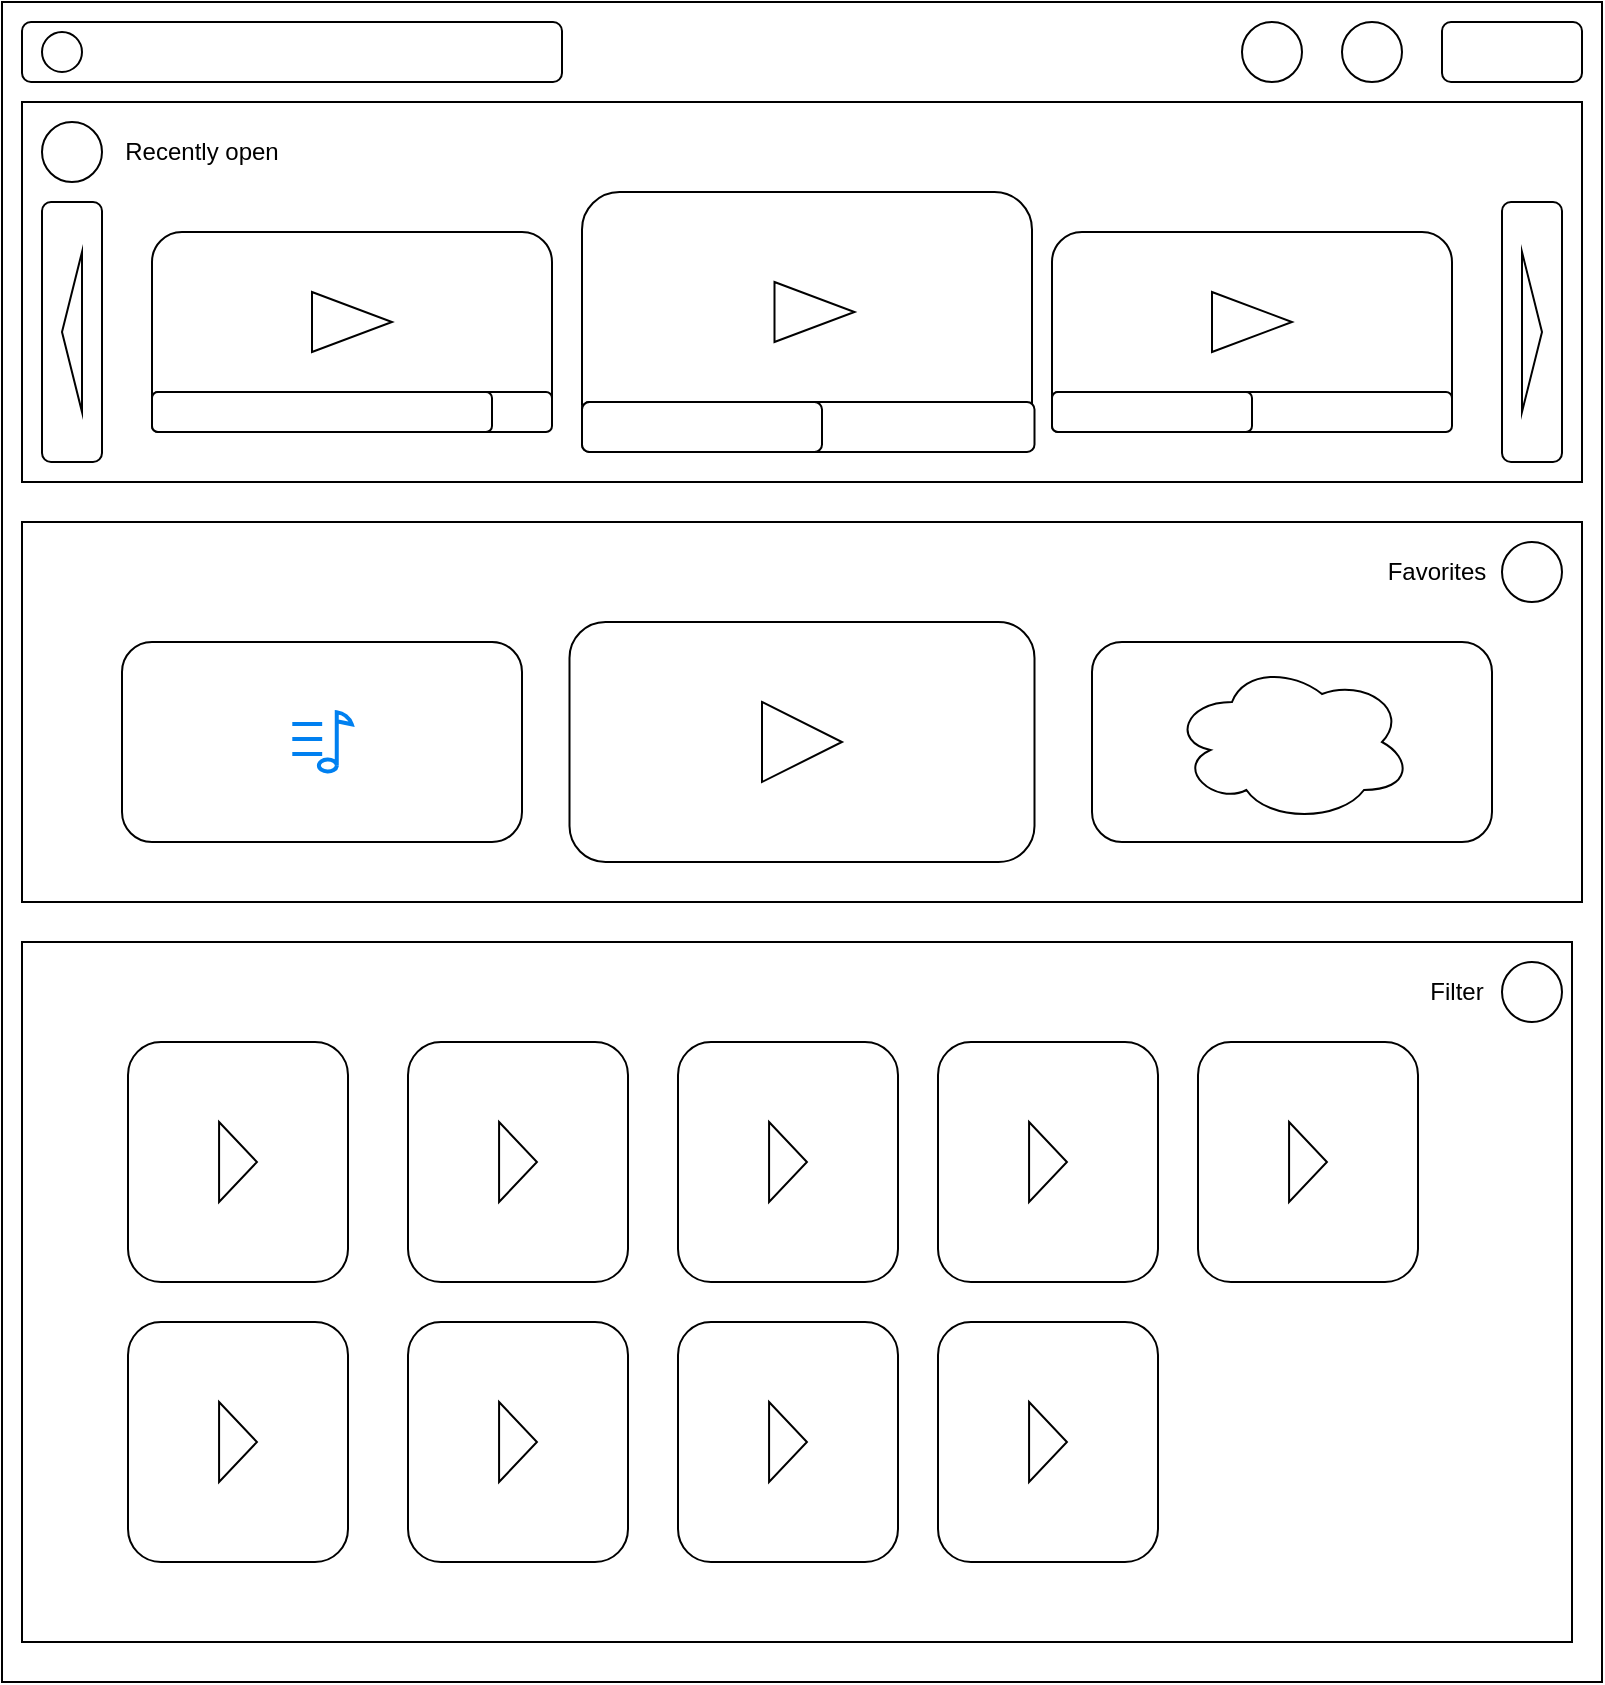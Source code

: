 <mxfile>
    <diagram id="olrTc7DyayNKc8Ba9cMK" name="Main">
        <mxGraphModel dx="836" dy="550" grid="1" gridSize="10" guides="1" tooltips="1" connect="1" arrows="1" fold="1" page="1" pageScale="1" pageWidth="850" pageHeight="1100" math="0" shadow="0">
            <root>
                <mxCell id="0"/>
                <mxCell id="1" parent="0"/>
                <mxCell id="2" value="" style="rounded=0;whiteSpace=wrap;html=1;movable=1;resizable=1;rotatable=1;deletable=1;editable=1;connectable=1;" vertex="1" parent="1">
                    <mxGeometry x="40" y="40" width="800" height="840" as="geometry"/>
                </mxCell>
                <mxCell id="8" value="" style="rounded=0;whiteSpace=wrap;html=1;movable=0;resizable=0;rotatable=0;deletable=0;editable=0;connectable=0;" vertex="1" parent="1">
                    <mxGeometry x="50" y="90" width="780" height="190" as="geometry"/>
                </mxCell>
                <mxCell id="9" value="" style="rounded=1;whiteSpace=wrap;html=1;" vertex="1" parent="1">
                    <mxGeometry x="115" y="155" width="200" height="100" as="geometry"/>
                </mxCell>
                <mxCell id="12" value="" style="group" vertex="1" connectable="0" parent="1">
                    <mxGeometry x="60" y="100" width="120" height="30" as="geometry"/>
                </mxCell>
                <mxCell id="10" value="Recently open" style="text;html=1;strokeColor=none;fillColor=none;align=center;verticalAlign=middle;whiteSpace=wrap;rounded=0;" vertex="1" parent="12">
                    <mxGeometry x="40" width="80" height="30" as="geometry"/>
                </mxCell>
                <mxCell id="11" value="" style="ellipse;whiteSpace=wrap;html=1;aspect=fixed;" vertex="1" parent="12">
                    <mxGeometry width="30" height="30" as="geometry"/>
                </mxCell>
                <mxCell id="13" value="" style="group" vertex="1" connectable="0" parent="1">
                    <mxGeometry x="50" y="50" width="270" height="30" as="geometry"/>
                </mxCell>
                <mxCell id="3" value="" style="rounded=1;whiteSpace=wrap;html=1;" vertex="1" parent="13">
                    <mxGeometry width="270" height="30" as="geometry"/>
                </mxCell>
                <mxCell id="7" value="" style="ellipse;whiteSpace=wrap;html=1;aspect=fixed;" vertex="1" parent="13">
                    <mxGeometry x="10" y="5" width="20" height="20" as="geometry"/>
                </mxCell>
                <mxCell id="14" value="" style="group" vertex="1" connectable="0" parent="1">
                    <mxGeometry x="660" y="50" width="170" height="30" as="geometry"/>
                </mxCell>
                <mxCell id="4" value="" style="ellipse;whiteSpace=wrap;html=1;aspect=fixed;" vertex="1" parent="14">
                    <mxGeometry x="50" width="30" height="30" as="geometry"/>
                </mxCell>
                <mxCell id="5" value="" style="rounded=1;whiteSpace=wrap;html=1;" vertex="1" parent="14">
                    <mxGeometry x="100" width="70" height="30" as="geometry"/>
                </mxCell>
                <mxCell id="6" value="" style="ellipse;whiteSpace=wrap;html=1;aspect=fixed;" vertex="1" parent="14">
                    <mxGeometry width="30" height="30" as="geometry"/>
                </mxCell>
                <mxCell id="15" value="" style="triangle;whiteSpace=wrap;html=1;" vertex="1" parent="1">
                    <mxGeometry x="195" y="185" width="40" height="30" as="geometry"/>
                </mxCell>
                <mxCell id="16" value="" style="rounded=1;whiteSpace=wrap;html=1;" vertex="1" parent="1">
                    <mxGeometry x="330" y="135" width="225" height="125" as="geometry"/>
                </mxCell>
                <mxCell id="17" value="" style="triangle;whiteSpace=wrap;html=1;" vertex="1" parent="1">
                    <mxGeometry x="426.25" y="180" width="40" height="30" as="geometry"/>
                </mxCell>
                <mxCell id="20" value="" style="group;movable=0;resizable=0;rotatable=0;deletable=0;editable=0;connectable=0;" vertex="1" connectable="0" parent="1">
                    <mxGeometry x="790" y="140" width="30" height="130" as="geometry"/>
                </mxCell>
                <mxCell id="18" value="" style="rounded=1;whiteSpace=wrap;html=1;movable=0;resizable=0;rotatable=0;deletable=0;editable=0;connectable=0;" vertex="1" parent="20">
                    <mxGeometry width="30" height="130" as="geometry"/>
                </mxCell>
                <mxCell id="19" value="" style="triangle;whiteSpace=wrap;html=1;movable=0;resizable=0;rotatable=0;deletable=0;editable=0;connectable=0;" vertex="1" parent="20">
                    <mxGeometry x="10" y="25" width="10" height="80" as="geometry"/>
                </mxCell>
                <mxCell id="21" value="" style="rounded=1;whiteSpace=wrap;html=1;" vertex="1" parent="1">
                    <mxGeometry x="115" y="235" width="200" height="20" as="geometry"/>
                </mxCell>
                <mxCell id="22" value="" style="rounded=1;whiteSpace=wrap;html=1;" vertex="1" parent="1">
                    <mxGeometry x="330" y="240" width="226.25" height="25" as="geometry"/>
                </mxCell>
                <mxCell id="23" value="" style="rounded=1;whiteSpace=wrap;html=1;" vertex="1" parent="1">
                    <mxGeometry x="330" y="240" width="120" height="25" as="geometry"/>
                </mxCell>
                <mxCell id="24" value="" style="rounded=1;whiteSpace=wrap;html=1;" vertex="1" parent="1">
                    <mxGeometry x="115" y="235" width="170" height="20" as="geometry"/>
                </mxCell>
                <mxCell id="25" value="" style="rounded=1;whiteSpace=wrap;html=1;" vertex="1" parent="1">
                    <mxGeometry x="565" y="155" width="200" height="100" as="geometry"/>
                </mxCell>
                <mxCell id="26" value="" style="triangle;whiteSpace=wrap;html=1;" vertex="1" parent="1">
                    <mxGeometry x="645" y="185" width="40" height="30" as="geometry"/>
                </mxCell>
                <mxCell id="27" value="" style="rounded=1;whiteSpace=wrap;html=1;" vertex="1" parent="1">
                    <mxGeometry x="565" y="235" width="200" height="20" as="geometry"/>
                </mxCell>
                <mxCell id="28" value="" style="rounded=1;whiteSpace=wrap;html=1;" vertex="1" parent="1">
                    <mxGeometry x="565" y="235" width="100" height="20" as="geometry"/>
                </mxCell>
                <mxCell id="29" value="" style="group;rotation=-180;movable=0;resizable=0;rotatable=0;deletable=0;editable=0;connectable=0;" vertex="1" connectable="0" parent="1">
                    <mxGeometry x="60" y="140" width="30" height="130" as="geometry"/>
                </mxCell>
                <mxCell id="30" value="" style="rounded=1;whiteSpace=wrap;html=1;rotation=-180;movable=0;resizable=0;rotatable=0;deletable=0;editable=0;connectable=0;" vertex="1" parent="29">
                    <mxGeometry width="30" height="130" as="geometry"/>
                </mxCell>
                <mxCell id="31" value="" style="triangle;whiteSpace=wrap;html=1;rotation=-180;movable=0;resizable=0;rotatable=0;deletable=0;editable=0;connectable=0;" vertex="1" parent="29">
                    <mxGeometry x="10" y="25" width="10" height="80" as="geometry"/>
                </mxCell>
                <mxCell id="33" value="" style="rounded=0;whiteSpace=wrap;html=1;movable=0;resizable=0;rotatable=0;deletable=0;editable=0;connectable=0;" vertex="1" parent="1">
                    <mxGeometry x="50" y="300" width="780" height="190" as="geometry"/>
                </mxCell>
                <mxCell id="42" value="Favorites" style="text;html=1;strokeColor=none;fillColor=none;align=center;verticalAlign=middle;whiteSpace=wrap;rounded=0;" vertex="1" parent="1">
                    <mxGeometry x="730" y="310" width="55" height="30" as="geometry"/>
                </mxCell>
                <mxCell id="43" value="" style="ellipse;whiteSpace=wrap;html=1;aspect=fixed;" vertex="1" parent="1">
                    <mxGeometry x="790" y="310" width="30" height="30" as="geometry"/>
                </mxCell>
                <mxCell id="52" value="" style="group" vertex="1" connectable="0" parent="1">
                    <mxGeometry x="100" y="360" width="200" height="100" as="geometry"/>
                </mxCell>
                <mxCell id="46" value="" style="rounded=1;whiteSpace=wrap;html=1;" vertex="1" parent="52">
                    <mxGeometry width="200" height="100" as="geometry"/>
                </mxCell>
                <mxCell id="48" value="" style="html=1;verticalLabelPosition=bottom;align=center;labelBackgroundColor=#ffffff;verticalAlign=top;strokeWidth=2;strokeColor=#0080F0;shadow=0;dashed=0;shape=mxgraph.ios7.icons.note;pointerEvents=1" vertex="1" parent="52">
                    <mxGeometry x="85.15" y="35.15" width="29.7" height="29.7" as="geometry"/>
                </mxCell>
                <mxCell id="53" value="" style="group" vertex="1" connectable="0" parent="1">
                    <mxGeometry x="585" y="360" width="200" height="100" as="geometry"/>
                </mxCell>
                <mxCell id="49" value="" style="rounded=1;whiteSpace=wrap;html=1;" vertex="1" parent="53">
                    <mxGeometry width="200" height="100" as="geometry"/>
                </mxCell>
                <mxCell id="50" value="" style="ellipse;shape=cloud;whiteSpace=wrap;html=1;" vertex="1" parent="53">
                    <mxGeometry x="40" y="10" width="120" height="80" as="geometry"/>
                </mxCell>
                <mxCell id="54" value="" style="group" vertex="1" connectable="0" parent="1">
                    <mxGeometry x="323.75" y="350" width="232.5" height="120" as="geometry"/>
                </mxCell>
                <mxCell id="34" value="" style="rounded=1;whiteSpace=wrap;html=1;" vertex="1" parent="54">
                    <mxGeometry width="232.5" height="120" as="geometry"/>
                </mxCell>
                <mxCell id="35" value="" style="triangle;whiteSpace=wrap;html=1;" vertex="1" parent="54">
                    <mxGeometry x="96.25" y="40" width="40" height="40" as="geometry"/>
                </mxCell>
                <mxCell id="58" value="" style="rounded=0;whiteSpace=wrap;html=1;movable=0;resizable=0;rotatable=0;deletable=0;editable=0;connectable=0;" vertex="1" parent="1">
                    <mxGeometry x="50" y="510" width="775" height="350" as="geometry"/>
                </mxCell>
                <mxCell id="59" value="" style="group" vertex="1" connectable="0" parent="1">
                    <mxGeometry x="103" y="560" width="110" height="120" as="geometry"/>
                </mxCell>
                <mxCell id="60" value="" style="rounded=1;whiteSpace=wrap;html=1;" vertex="1" parent="59">
                    <mxGeometry width="110" height="120" as="geometry"/>
                </mxCell>
                <mxCell id="61" value="" style="triangle;whiteSpace=wrap;html=1;" vertex="1" parent="59">
                    <mxGeometry x="45.538" y="40" width="18.925" height="40" as="geometry"/>
                </mxCell>
                <mxCell id="62" value="" style="group" vertex="1" connectable="0" parent="1">
                    <mxGeometry x="103" y="700" width="110" height="120" as="geometry"/>
                </mxCell>
                <mxCell id="63" value="" style="rounded=1;whiteSpace=wrap;html=1;" vertex="1" parent="62">
                    <mxGeometry width="110" height="120" as="geometry"/>
                </mxCell>
                <mxCell id="64" value="" style="triangle;whiteSpace=wrap;html=1;" vertex="1" parent="62">
                    <mxGeometry x="45.538" y="40" width="18.925" height="40" as="geometry"/>
                </mxCell>
                <mxCell id="65" value="" style="group" vertex="1" connectable="0" parent="1">
                    <mxGeometry x="243" y="560" width="110" height="120" as="geometry"/>
                </mxCell>
                <mxCell id="66" value="" style="rounded=1;whiteSpace=wrap;html=1;" vertex="1" parent="65">
                    <mxGeometry width="110" height="120" as="geometry"/>
                </mxCell>
                <mxCell id="67" value="" style="triangle;whiteSpace=wrap;html=1;" vertex="1" parent="65">
                    <mxGeometry x="45.538" y="40" width="18.925" height="40" as="geometry"/>
                </mxCell>
                <mxCell id="68" value="" style="group" vertex="1" connectable="0" parent="1">
                    <mxGeometry x="243" y="700" width="110" height="120" as="geometry"/>
                </mxCell>
                <mxCell id="69" value="" style="rounded=1;whiteSpace=wrap;html=1;" vertex="1" parent="68">
                    <mxGeometry width="110" height="120" as="geometry"/>
                </mxCell>
                <mxCell id="70" value="" style="triangle;whiteSpace=wrap;html=1;" vertex="1" parent="68">
                    <mxGeometry x="45.538" y="40" width="18.925" height="40" as="geometry"/>
                </mxCell>
                <mxCell id="71" value="" style="group" vertex="1" connectable="0" parent="1">
                    <mxGeometry x="378" y="560" width="110" height="120" as="geometry"/>
                </mxCell>
                <mxCell id="72" value="" style="rounded=1;whiteSpace=wrap;html=1;" vertex="1" parent="71">
                    <mxGeometry width="110" height="120" as="geometry"/>
                </mxCell>
                <mxCell id="73" value="" style="triangle;whiteSpace=wrap;html=1;" vertex="1" parent="71">
                    <mxGeometry x="45.538" y="40" width="18.925" height="40" as="geometry"/>
                </mxCell>
                <mxCell id="74" value="" style="group" vertex="1" connectable="0" parent="1">
                    <mxGeometry x="378" y="700" width="110" height="120" as="geometry"/>
                </mxCell>
                <mxCell id="75" value="" style="rounded=1;whiteSpace=wrap;html=1;" vertex="1" parent="74">
                    <mxGeometry width="110" height="120" as="geometry"/>
                </mxCell>
                <mxCell id="76" value="" style="triangle;whiteSpace=wrap;html=1;" vertex="1" parent="74">
                    <mxGeometry x="45.538" y="40" width="18.925" height="40" as="geometry"/>
                </mxCell>
                <mxCell id="77" value="" style="group" vertex="1" connectable="0" parent="1">
                    <mxGeometry x="508" y="560" width="110" height="120" as="geometry"/>
                </mxCell>
                <mxCell id="78" value="" style="rounded=1;whiteSpace=wrap;html=1;" vertex="1" parent="77">
                    <mxGeometry width="110" height="120" as="geometry"/>
                </mxCell>
                <mxCell id="79" value="" style="triangle;whiteSpace=wrap;html=1;" vertex="1" parent="77">
                    <mxGeometry x="45.538" y="40" width="18.925" height="40" as="geometry"/>
                </mxCell>
                <mxCell id="80" value="" style="group" vertex="1" connectable="0" parent="1">
                    <mxGeometry x="508" y="700" width="110" height="120" as="geometry"/>
                </mxCell>
                <mxCell id="81" value="" style="rounded=1;whiteSpace=wrap;html=1;" vertex="1" parent="80">
                    <mxGeometry width="110" height="120" as="geometry"/>
                </mxCell>
                <mxCell id="82" value="" style="triangle;whiteSpace=wrap;html=1;" vertex="1" parent="80">
                    <mxGeometry x="45.538" y="40" width="18.925" height="40" as="geometry"/>
                </mxCell>
                <mxCell id="83" value="" style="group" vertex="1" connectable="0" parent="1">
                    <mxGeometry x="638" y="560" width="110" height="120" as="geometry"/>
                </mxCell>
                <mxCell id="84" value="" style="rounded=1;whiteSpace=wrap;html=1;" vertex="1" parent="83">
                    <mxGeometry width="110" height="120" as="geometry"/>
                </mxCell>
                <mxCell id="85" value="" style="triangle;whiteSpace=wrap;html=1;" vertex="1" parent="83">
                    <mxGeometry x="45.538" y="40" width="18.925" height="40" as="geometry"/>
                </mxCell>
                <mxCell id="89" value="Filter" style="text;html=1;strokeColor=none;fillColor=none;align=center;verticalAlign=middle;whiteSpace=wrap;rounded=0;" vertex="1" parent="1">
                    <mxGeometry x="750" y="520" width="35" height="30" as="geometry"/>
                </mxCell>
                <mxCell id="90" value="" style="ellipse;whiteSpace=wrap;html=1;aspect=fixed;" vertex="1" parent="1">
                    <mxGeometry x="790" y="520" width="30" height="30" as="geometry"/>
                </mxCell>
            </root>
        </mxGraphModel>
    </diagram>
    <diagram name="Setting" id="ZplSqSZhj4sTlodDiV2h">
        <mxGraphModel dx="836" dy="550" grid="1" gridSize="10" guides="1" tooltips="1" connect="1" arrows="1" fold="1" page="1" pageScale="1" pageWidth="850" pageHeight="1100" math="0" shadow="0">
            <root>
                <mxCell id="B9085mHuNf0l8RU1_HHZ-0"/>
                <mxCell id="B9085mHuNf0l8RU1_HHZ-1" parent="B9085mHuNf0l8RU1_HHZ-0"/>
                <mxCell id="dcoyDgPZmvbn902EZFK9-3" value="" style="group;movable=0;resizable=0;rotatable=0;deletable=0;editable=0;connectable=0;" vertex="1" connectable="0" parent="B9085mHuNf0l8RU1_HHZ-1">
                    <mxGeometry x="40" y="40" width="800" height="840" as="geometry"/>
                </mxCell>
                <mxCell id="B9085mHuNf0l8RU1_HHZ-2" value="" style="rounded=0;whiteSpace=wrap;html=1;movable=1;resizable=1;rotatable=1;deletable=1;editable=1;connectable=1;" vertex="1" parent="dcoyDgPZmvbn902EZFK9-3">
                    <mxGeometry width="800" height="840" as="geometry"/>
                </mxCell>
                <mxCell id="B9085mHuNf0l8RU1_HHZ-3" value="" style="rounded=0;whiteSpace=wrap;html=1;movable=0;resizable=0;rotatable=0;deletable=0;editable=0;connectable=0;" vertex="1" parent="dcoyDgPZmvbn902EZFK9-3">
                    <mxGeometry x="10" y="50" width="780" height="190" as="geometry"/>
                </mxCell>
                <mxCell id="B9085mHuNf0l8RU1_HHZ-4" value="" style="rounded=1;whiteSpace=wrap;html=1;" vertex="1" parent="dcoyDgPZmvbn902EZFK9-3">
                    <mxGeometry x="75" y="115" width="200" height="100" as="geometry"/>
                </mxCell>
                <mxCell id="B9085mHuNf0l8RU1_HHZ-5" value="" style="group" vertex="1" connectable="0" parent="dcoyDgPZmvbn902EZFK9-3">
                    <mxGeometry x="20" y="60" width="120" height="30" as="geometry"/>
                </mxCell>
                <mxCell id="B9085mHuNf0l8RU1_HHZ-6" value="Recently open" style="text;html=1;strokeColor=none;fillColor=none;align=center;verticalAlign=middle;whiteSpace=wrap;rounded=0;" vertex="1" parent="B9085mHuNf0l8RU1_HHZ-5">
                    <mxGeometry x="40" width="80" height="30" as="geometry"/>
                </mxCell>
                <mxCell id="B9085mHuNf0l8RU1_HHZ-7" value="" style="ellipse;whiteSpace=wrap;html=1;aspect=fixed;" vertex="1" parent="B9085mHuNf0l8RU1_HHZ-5">
                    <mxGeometry width="30" height="30" as="geometry"/>
                </mxCell>
                <mxCell id="B9085mHuNf0l8RU1_HHZ-8" value="" style="group" vertex="1" connectable="0" parent="dcoyDgPZmvbn902EZFK9-3">
                    <mxGeometry x="10" y="10" width="270" height="30" as="geometry"/>
                </mxCell>
                <mxCell id="B9085mHuNf0l8RU1_HHZ-9" value="" style="rounded=1;whiteSpace=wrap;html=1;" vertex="1" parent="B9085mHuNf0l8RU1_HHZ-8">
                    <mxGeometry width="270" height="30" as="geometry"/>
                </mxCell>
                <mxCell id="B9085mHuNf0l8RU1_HHZ-10" value="" style="ellipse;whiteSpace=wrap;html=1;aspect=fixed;" vertex="1" parent="B9085mHuNf0l8RU1_HHZ-8">
                    <mxGeometry x="10" y="5" width="20" height="20" as="geometry"/>
                </mxCell>
                <mxCell id="B9085mHuNf0l8RU1_HHZ-11" value="" style="group" vertex="1" connectable="0" parent="dcoyDgPZmvbn902EZFK9-3">
                    <mxGeometry x="620" y="10" width="170" height="30" as="geometry"/>
                </mxCell>
                <mxCell id="B9085mHuNf0l8RU1_HHZ-12" value="" style="ellipse;whiteSpace=wrap;html=1;aspect=fixed;" vertex="1" parent="B9085mHuNf0l8RU1_HHZ-11">
                    <mxGeometry x="50" width="30" height="30" as="geometry"/>
                </mxCell>
                <mxCell id="B9085mHuNf0l8RU1_HHZ-13" value="" style="rounded=1;whiteSpace=wrap;html=1;" vertex="1" parent="B9085mHuNf0l8RU1_HHZ-11">
                    <mxGeometry x="100" width="70" height="30" as="geometry"/>
                </mxCell>
                <mxCell id="B9085mHuNf0l8RU1_HHZ-14" value="" style="ellipse;whiteSpace=wrap;html=1;aspect=fixed;" vertex="1" parent="B9085mHuNf0l8RU1_HHZ-11">
                    <mxGeometry width="30" height="30" as="geometry"/>
                </mxCell>
                <mxCell id="B9085mHuNf0l8RU1_HHZ-15" value="" style="triangle;whiteSpace=wrap;html=1;" vertex="1" parent="dcoyDgPZmvbn902EZFK9-3">
                    <mxGeometry x="155" y="145" width="40" height="30" as="geometry"/>
                </mxCell>
                <mxCell id="B9085mHuNf0l8RU1_HHZ-16" value="" style="rounded=1;whiteSpace=wrap;html=1;" vertex="1" parent="dcoyDgPZmvbn902EZFK9-3">
                    <mxGeometry x="290" y="95" width="225" height="125" as="geometry"/>
                </mxCell>
                <mxCell id="B9085mHuNf0l8RU1_HHZ-17" value="" style="triangle;whiteSpace=wrap;html=1;" vertex="1" parent="dcoyDgPZmvbn902EZFK9-3">
                    <mxGeometry x="386.25" y="140" width="40" height="30" as="geometry"/>
                </mxCell>
                <mxCell id="B9085mHuNf0l8RU1_HHZ-18" value="" style="group;movable=0;resizable=0;rotatable=0;deletable=0;editable=0;connectable=0;" vertex="1" connectable="0" parent="dcoyDgPZmvbn902EZFK9-3">
                    <mxGeometry x="750" y="100" width="30" height="130" as="geometry"/>
                </mxCell>
                <mxCell id="B9085mHuNf0l8RU1_HHZ-19" value="" style="rounded=1;whiteSpace=wrap;html=1;movable=0;resizable=0;rotatable=0;deletable=0;editable=0;connectable=0;" vertex="1" parent="B9085mHuNf0l8RU1_HHZ-18">
                    <mxGeometry width="30" height="130" as="geometry"/>
                </mxCell>
                <mxCell id="B9085mHuNf0l8RU1_HHZ-20" value="" style="triangle;whiteSpace=wrap;html=1;movable=0;resizable=0;rotatable=0;deletable=0;editable=0;connectable=0;" vertex="1" parent="B9085mHuNf0l8RU1_HHZ-18">
                    <mxGeometry x="10" y="25" width="10" height="80" as="geometry"/>
                </mxCell>
                <mxCell id="B9085mHuNf0l8RU1_HHZ-21" value="" style="rounded=1;whiteSpace=wrap;html=1;" vertex="1" parent="dcoyDgPZmvbn902EZFK9-3">
                    <mxGeometry x="75" y="195" width="200" height="20" as="geometry"/>
                </mxCell>
                <mxCell id="B9085mHuNf0l8RU1_HHZ-22" value="" style="rounded=1;whiteSpace=wrap;html=1;" vertex="1" parent="dcoyDgPZmvbn902EZFK9-3">
                    <mxGeometry x="290" y="200" width="226.25" height="25" as="geometry"/>
                </mxCell>
                <mxCell id="B9085mHuNf0l8RU1_HHZ-23" value="" style="rounded=1;whiteSpace=wrap;html=1;" vertex="1" parent="dcoyDgPZmvbn902EZFK9-3">
                    <mxGeometry x="290" y="200" width="120" height="25" as="geometry"/>
                </mxCell>
                <mxCell id="B9085mHuNf0l8RU1_HHZ-24" value="" style="rounded=1;whiteSpace=wrap;html=1;" vertex="1" parent="dcoyDgPZmvbn902EZFK9-3">
                    <mxGeometry x="75" y="195" width="170" height="20" as="geometry"/>
                </mxCell>
                <mxCell id="B9085mHuNf0l8RU1_HHZ-25" value="" style="rounded=1;whiteSpace=wrap;html=1;" vertex="1" parent="dcoyDgPZmvbn902EZFK9-3">
                    <mxGeometry x="525" y="115" width="200" height="100" as="geometry"/>
                </mxCell>
                <mxCell id="B9085mHuNf0l8RU1_HHZ-26" value="" style="triangle;whiteSpace=wrap;html=1;" vertex="1" parent="dcoyDgPZmvbn902EZFK9-3">
                    <mxGeometry x="605" y="145" width="40" height="30" as="geometry"/>
                </mxCell>
                <mxCell id="B9085mHuNf0l8RU1_HHZ-27" value="" style="rounded=1;whiteSpace=wrap;html=1;" vertex="1" parent="dcoyDgPZmvbn902EZFK9-3">
                    <mxGeometry x="525" y="195" width="200" height="20" as="geometry"/>
                </mxCell>
                <mxCell id="B9085mHuNf0l8RU1_HHZ-28" value="" style="rounded=1;whiteSpace=wrap;html=1;" vertex="1" parent="dcoyDgPZmvbn902EZFK9-3">
                    <mxGeometry x="525" y="195" width="100" height="20" as="geometry"/>
                </mxCell>
                <mxCell id="B9085mHuNf0l8RU1_HHZ-29" value="" style="group;rotation=-180;movable=0;resizable=0;rotatable=0;deletable=0;editable=0;connectable=0;" vertex="1" connectable="0" parent="dcoyDgPZmvbn902EZFK9-3">
                    <mxGeometry x="20" y="100" width="30" height="130" as="geometry"/>
                </mxCell>
                <mxCell id="B9085mHuNf0l8RU1_HHZ-30" value="" style="rounded=1;whiteSpace=wrap;html=1;rotation=-180;movable=0;resizable=0;rotatable=0;deletable=0;editable=0;connectable=0;" vertex="1" parent="B9085mHuNf0l8RU1_HHZ-29">
                    <mxGeometry width="30" height="130" as="geometry"/>
                </mxCell>
                <mxCell id="B9085mHuNf0l8RU1_HHZ-31" value="" style="triangle;whiteSpace=wrap;html=1;rotation=-180;movable=0;resizable=0;rotatable=0;deletable=0;editable=0;connectable=0;" vertex="1" parent="B9085mHuNf0l8RU1_HHZ-29">
                    <mxGeometry x="10" y="25" width="10" height="80" as="geometry"/>
                </mxCell>
                <mxCell id="B9085mHuNf0l8RU1_HHZ-32" value="" style="rounded=0;whiteSpace=wrap;html=1;movable=0;resizable=0;rotatable=0;deletable=0;editable=0;connectable=0;" vertex="1" parent="dcoyDgPZmvbn902EZFK9-3">
                    <mxGeometry x="10" y="260" width="780" height="190" as="geometry"/>
                </mxCell>
                <mxCell id="B9085mHuNf0l8RU1_HHZ-33" value="Favorites" style="text;html=1;strokeColor=none;fillColor=none;align=center;verticalAlign=middle;whiteSpace=wrap;rounded=0;" vertex="1" parent="dcoyDgPZmvbn902EZFK9-3">
                    <mxGeometry x="690" y="270" width="55" height="30" as="geometry"/>
                </mxCell>
                <mxCell id="B9085mHuNf0l8RU1_HHZ-34" value="" style="ellipse;whiteSpace=wrap;html=1;aspect=fixed;" vertex="1" parent="dcoyDgPZmvbn902EZFK9-3">
                    <mxGeometry x="750" y="270" width="30" height="30" as="geometry"/>
                </mxCell>
                <mxCell id="B9085mHuNf0l8RU1_HHZ-35" value="" style="group" vertex="1" connectable="0" parent="dcoyDgPZmvbn902EZFK9-3">
                    <mxGeometry x="60" y="320" width="200" height="100" as="geometry"/>
                </mxCell>
                <mxCell id="B9085mHuNf0l8RU1_HHZ-36" value="" style="rounded=1;whiteSpace=wrap;html=1;" vertex="1" parent="B9085mHuNf0l8RU1_HHZ-35">
                    <mxGeometry width="200" height="100" as="geometry"/>
                </mxCell>
                <mxCell id="B9085mHuNf0l8RU1_HHZ-37" value="" style="html=1;verticalLabelPosition=bottom;align=center;labelBackgroundColor=#ffffff;verticalAlign=top;strokeWidth=2;strokeColor=#0080F0;shadow=0;dashed=0;shape=mxgraph.ios7.icons.note;pointerEvents=1" vertex="1" parent="B9085mHuNf0l8RU1_HHZ-35">
                    <mxGeometry x="85.15" y="35.15" width="29.7" height="29.7" as="geometry"/>
                </mxCell>
                <mxCell id="B9085mHuNf0l8RU1_HHZ-38" value="" style="group" vertex="1" connectable="0" parent="dcoyDgPZmvbn902EZFK9-3">
                    <mxGeometry x="545" y="320" width="200" height="100" as="geometry"/>
                </mxCell>
                <mxCell id="B9085mHuNf0l8RU1_HHZ-39" value="" style="rounded=1;whiteSpace=wrap;html=1;" vertex="1" parent="B9085mHuNf0l8RU1_HHZ-38">
                    <mxGeometry width="200" height="100" as="geometry"/>
                </mxCell>
                <mxCell id="B9085mHuNf0l8RU1_HHZ-40" value="" style="ellipse;shape=cloud;whiteSpace=wrap;html=1;" vertex="1" parent="B9085mHuNf0l8RU1_HHZ-38">
                    <mxGeometry x="40" y="10" width="120" height="80" as="geometry"/>
                </mxCell>
                <mxCell id="B9085mHuNf0l8RU1_HHZ-41" value="" style="group" vertex="1" connectable="0" parent="dcoyDgPZmvbn902EZFK9-3">
                    <mxGeometry x="283.75" y="310" width="232.5" height="120" as="geometry"/>
                </mxCell>
                <mxCell id="B9085mHuNf0l8RU1_HHZ-42" value="" style="rounded=1;whiteSpace=wrap;html=1;" vertex="1" parent="B9085mHuNf0l8RU1_HHZ-41">
                    <mxGeometry width="232.5" height="120" as="geometry"/>
                </mxCell>
                <mxCell id="B9085mHuNf0l8RU1_HHZ-43" value="" style="triangle;whiteSpace=wrap;html=1;" vertex="1" parent="B9085mHuNf0l8RU1_HHZ-41">
                    <mxGeometry x="96.25" y="40" width="40" height="40" as="geometry"/>
                </mxCell>
                <mxCell id="B9085mHuNf0l8RU1_HHZ-44" value="" style="rounded=0;whiteSpace=wrap;html=1;movable=0;resizable=0;rotatable=0;deletable=0;editable=0;connectable=0;" vertex="1" parent="dcoyDgPZmvbn902EZFK9-3">
                    <mxGeometry x="10" y="470" width="775" height="350" as="geometry"/>
                </mxCell>
                <mxCell id="B9085mHuNf0l8RU1_HHZ-45" value="" style="group" vertex="1" connectable="0" parent="dcoyDgPZmvbn902EZFK9-3">
                    <mxGeometry x="63" y="520" width="110" height="120" as="geometry"/>
                </mxCell>
                <mxCell id="B9085mHuNf0l8RU1_HHZ-46" value="" style="rounded=1;whiteSpace=wrap;html=1;" vertex="1" parent="B9085mHuNf0l8RU1_HHZ-45">
                    <mxGeometry width="110" height="120" as="geometry"/>
                </mxCell>
                <mxCell id="B9085mHuNf0l8RU1_HHZ-47" value="" style="triangle;whiteSpace=wrap;html=1;" vertex="1" parent="B9085mHuNf0l8RU1_HHZ-45">
                    <mxGeometry x="45.538" y="40" width="18.925" height="40" as="geometry"/>
                </mxCell>
                <mxCell id="B9085mHuNf0l8RU1_HHZ-48" value="" style="group" vertex="1" connectable="0" parent="dcoyDgPZmvbn902EZFK9-3">
                    <mxGeometry x="63" y="660" width="110" height="120" as="geometry"/>
                </mxCell>
                <mxCell id="B9085mHuNf0l8RU1_HHZ-49" value="" style="rounded=1;whiteSpace=wrap;html=1;" vertex="1" parent="B9085mHuNf0l8RU1_HHZ-48">
                    <mxGeometry width="110" height="120" as="geometry"/>
                </mxCell>
                <mxCell id="B9085mHuNf0l8RU1_HHZ-50" value="" style="triangle;whiteSpace=wrap;html=1;" vertex="1" parent="B9085mHuNf0l8RU1_HHZ-48">
                    <mxGeometry x="45.538" y="40" width="18.925" height="40" as="geometry"/>
                </mxCell>
                <mxCell id="B9085mHuNf0l8RU1_HHZ-51" value="" style="group" vertex="1" connectable="0" parent="dcoyDgPZmvbn902EZFK9-3">
                    <mxGeometry x="203" y="520" width="110" height="120" as="geometry"/>
                </mxCell>
                <mxCell id="B9085mHuNf0l8RU1_HHZ-52" value="" style="rounded=1;whiteSpace=wrap;html=1;" vertex="1" parent="B9085mHuNf0l8RU1_HHZ-51">
                    <mxGeometry width="110" height="120" as="geometry"/>
                </mxCell>
                <mxCell id="B9085mHuNf0l8RU1_HHZ-53" value="" style="triangle;whiteSpace=wrap;html=1;" vertex="1" parent="B9085mHuNf0l8RU1_HHZ-51">
                    <mxGeometry x="45.538" y="40" width="18.925" height="40" as="geometry"/>
                </mxCell>
                <mxCell id="B9085mHuNf0l8RU1_HHZ-54" value="" style="group" vertex="1" connectable="0" parent="dcoyDgPZmvbn902EZFK9-3">
                    <mxGeometry x="203" y="660" width="110" height="120" as="geometry"/>
                </mxCell>
                <mxCell id="B9085mHuNf0l8RU1_HHZ-55" value="" style="rounded=1;whiteSpace=wrap;html=1;" vertex="1" parent="B9085mHuNf0l8RU1_HHZ-54">
                    <mxGeometry width="110" height="120" as="geometry"/>
                </mxCell>
                <mxCell id="B9085mHuNf0l8RU1_HHZ-56" value="" style="triangle;whiteSpace=wrap;html=1;" vertex="1" parent="B9085mHuNf0l8RU1_HHZ-54">
                    <mxGeometry x="45.538" y="40" width="18.925" height="40" as="geometry"/>
                </mxCell>
                <mxCell id="B9085mHuNf0l8RU1_HHZ-57" value="" style="group" vertex="1" connectable="0" parent="dcoyDgPZmvbn902EZFK9-3">
                    <mxGeometry x="338" y="520" width="110" height="120" as="geometry"/>
                </mxCell>
                <mxCell id="B9085mHuNf0l8RU1_HHZ-58" value="" style="rounded=1;whiteSpace=wrap;html=1;" vertex="1" parent="B9085mHuNf0l8RU1_HHZ-57">
                    <mxGeometry width="110" height="120" as="geometry"/>
                </mxCell>
                <mxCell id="B9085mHuNf0l8RU1_HHZ-59" value="" style="triangle;whiteSpace=wrap;html=1;" vertex="1" parent="B9085mHuNf0l8RU1_HHZ-57">
                    <mxGeometry x="45.538" y="40" width="18.925" height="40" as="geometry"/>
                </mxCell>
                <mxCell id="B9085mHuNf0l8RU1_HHZ-60" value="" style="group" vertex="1" connectable="0" parent="dcoyDgPZmvbn902EZFK9-3">
                    <mxGeometry x="338" y="660" width="110" height="120" as="geometry"/>
                </mxCell>
                <mxCell id="B9085mHuNf0l8RU1_HHZ-61" value="" style="rounded=1;whiteSpace=wrap;html=1;" vertex="1" parent="B9085mHuNf0l8RU1_HHZ-60">
                    <mxGeometry width="110" height="120" as="geometry"/>
                </mxCell>
                <mxCell id="B9085mHuNf0l8RU1_HHZ-62" value="" style="triangle;whiteSpace=wrap;html=1;" vertex="1" parent="B9085mHuNf0l8RU1_HHZ-60">
                    <mxGeometry x="45.538" y="40" width="18.925" height="40" as="geometry"/>
                </mxCell>
                <mxCell id="B9085mHuNf0l8RU1_HHZ-63" value="" style="group" vertex="1" connectable="0" parent="dcoyDgPZmvbn902EZFK9-3">
                    <mxGeometry x="468" y="520" width="110" height="120" as="geometry"/>
                </mxCell>
                <mxCell id="B9085mHuNf0l8RU1_HHZ-64" value="" style="rounded=1;whiteSpace=wrap;html=1;" vertex="1" parent="B9085mHuNf0l8RU1_HHZ-63">
                    <mxGeometry width="110" height="120" as="geometry"/>
                </mxCell>
                <mxCell id="B9085mHuNf0l8RU1_HHZ-65" value="" style="triangle;whiteSpace=wrap;html=1;" vertex="1" parent="B9085mHuNf0l8RU1_HHZ-63">
                    <mxGeometry x="45.538" y="40" width="18.925" height="40" as="geometry"/>
                </mxCell>
                <mxCell id="B9085mHuNf0l8RU1_HHZ-66" value="" style="group" vertex="1" connectable="0" parent="dcoyDgPZmvbn902EZFK9-3">
                    <mxGeometry x="468" y="660" width="110" height="120" as="geometry"/>
                </mxCell>
                <mxCell id="B9085mHuNf0l8RU1_HHZ-67" value="" style="rounded=1;whiteSpace=wrap;html=1;" vertex="1" parent="B9085mHuNf0l8RU1_HHZ-66">
                    <mxGeometry width="110" height="120" as="geometry"/>
                </mxCell>
                <mxCell id="B9085mHuNf0l8RU1_HHZ-68" value="" style="triangle;whiteSpace=wrap;html=1;" vertex="1" parent="B9085mHuNf0l8RU1_HHZ-66">
                    <mxGeometry x="45.538" y="40" width="18.925" height="40" as="geometry"/>
                </mxCell>
                <mxCell id="B9085mHuNf0l8RU1_HHZ-69" value="" style="group" vertex="1" connectable="0" parent="dcoyDgPZmvbn902EZFK9-3">
                    <mxGeometry x="598" y="520" width="110" height="120" as="geometry"/>
                </mxCell>
                <mxCell id="B9085mHuNf0l8RU1_HHZ-70" value="" style="rounded=1;whiteSpace=wrap;html=1;" vertex="1" parent="B9085mHuNf0l8RU1_HHZ-69">
                    <mxGeometry width="110" height="120" as="geometry"/>
                </mxCell>
                <mxCell id="B9085mHuNf0l8RU1_HHZ-71" value="" style="triangle;whiteSpace=wrap;html=1;" vertex="1" parent="B9085mHuNf0l8RU1_HHZ-69">
                    <mxGeometry x="45.538" y="40" width="18.925" height="40" as="geometry"/>
                </mxCell>
                <mxCell id="B9085mHuNf0l8RU1_HHZ-72" value="Filter" style="text;html=1;strokeColor=none;fillColor=none;align=center;verticalAlign=middle;whiteSpace=wrap;rounded=0;" vertex="1" parent="dcoyDgPZmvbn902EZFK9-3">
                    <mxGeometry x="710" y="480" width="35" height="30" as="geometry"/>
                </mxCell>
                <mxCell id="B9085mHuNf0l8RU1_HHZ-73" value="" style="ellipse;whiteSpace=wrap;html=1;aspect=fixed;" vertex="1" parent="dcoyDgPZmvbn902EZFK9-3">
                    <mxGeometry x="750" y="480" width="30" height="30" as="geometry"/>
                </mxCell>
                <mxCell id="dcoyDgPZmvbn902EZFK9-4" value="" style="rounded=0;whiteSpace=wrap;html=1;movable=0;resizable=0;rotatable=0;deletable=0;editable=0;connectable=0;" vertex="1" parent="dcoyDgPZmvbn902EZFK9-3">
                    <mxGeometry x="135" y="30" width="655" height="420" as="geometry"/>
                </mxCell>
                <mxCell id="dcoyDgPZmvbn902EZFK9-5" value="" style="rounded=1;whiteSpace=wrap;html=1;" vertex="1" parent="dcoyDgPZmvbn902EZFK9-3">
                    <mxGeometry x="237.5" y="390" width="180" height="40" as="geometry"/>
                </mxCell>
                <mxCell id="dcoyDgPZmvbn902EZFK9-6" value="" style="ellipse;whiteSpace=wrap;html=1;aspect=fixed;" vertex="1" parent="dcoyDgPZmvbn902EZFK9-3">
                    <mxGeometry x="252.5" y="392.5" width="35" height="35" as="geometry"/>
                </mxCell>
                <mxCell id="dcoyDgPZmvbn902EZFK9-7" value="" style="rounded=1;whiteSpace=wrap;html=1;" vertex="1" parent="dcoyDgPZmvbn902EZFK9-3">
                    <mxGeometry x="507.5" y="390" width="180" height="40" as="geometry"/>
                </mxCell>
                <mxCell id="dcoyDgPZmvbn902EZFK9-8" value="" style="ellipse;whiteSpace=wrap;html=1;aspect=fixed;" vertex="1" parent="dcoyDgPZmvbn902EZFK9-3">
                    <mxGeometry x="522.5" y="392.5" width="35" height="35" as="geometry"/>
                </mxCell>
                <mxCell id="dcoyDgPZmvbn902EZFK9-9" value="" style="rounded=1;whiteSpace=wrap;html=1;" vertex="1" parent="dcoyDgPZmvbn902EZFK9-3">
                    <mxGeometry x="167.5" y="280" width="160" height="40" as="geometry"/>
                </mxCell>
                <mxCell id="dcoyDgPZmvbn902EZFK9-11" value="" style="rounded=1;whiteSpace=wrap;html=1;" vertex="1" parent="dcoyDgPZmvbn902EZFK9-3">
                    <mxGeometry x="277.5" y="280" width="50" height="40" as="geometry"/>
                </mxCell>
                <mxCell id="dcoyDgPZmvbn902EZFK9-12" value="" style="rounded=1;whiteSpace=wrap;html=1;" vertex="1" parent="dcoyDgPZmvbn902EZFK9-3">
                    <mxGeometry x="377.5" y="280" width="160" height="40" as="geometry"/>
                </mxCell>
                <mxCell id="dcoyDgPZmvbn902EZFK9-13" value="" style="rounded=1;whiteSpace=wrap;html=1;" vertex="1" parent="dcoyDgPZmvbn902EZFK9-3">
                    <mxGeometry x="487.5" y="280" width="50" height="40" as="geometry"/>
                </mxCell>
                <mxCell id="dcoyDgPZmvbn902EZFK9-14" value="" style="rounded=1;whiteSpace=wrap;html=1;" vertex="1" parent="dcoyDgPZmvbn902EZFK9-3">
                    <mxGeometry x="597.5" y="280" width="160" height="40" as="geometry"/>
                </mxCell>
                <mxCell id="dcoyDgPZmvbn902EZFK9-15" value="" style="rounded=1;whiteSpace=wrap;html=1;" vertex="1" parent="dcoyDgPZmvbn902EZFK9-3">
                    <mxGeometry x="707.5" y="280" width="50" height="40" as="geometry"/>
                </mxCell>
                <mxCell id="dcoyDgPZmvbn902EZFK9-16" value="Option" style="text;html=1;strokeColor=none;fillColor=none;align=center;verticalAlign=middle;whiteSpace=wrap;rounded=0;" vertex="1" parent="dcoyDgPZmvbn902EZFK9-3">
                    <mxGeometry x="168" y="250" width="60" height="30" as="geometry"/>
                </mxCell>
                <mxCell id="dcoyDgPZmvbn902EZFK9-102" value="Option" style="text;html=1;strokeColor=none;fillColor=none;align=center;verticalAlign=middle;whiteSpace=wrap;rounded=0;" vertex="1" parent="dcoyDgPZmvbn902EZFK9-3">
                    <mxGeometry x="377.5" y="250" width="60" height="30" as="geometry"/>
                </mxCell>
                <mxCell id="dcoyDgPZmvbn902EZFK9-103" value="Option" style="text;html=1;strokeColor=none;fillColor=none;align=center;verticalAlign=middle;whiteSpace=wrap;rounded=0;" vertex="1" parent="dcoyDgPZmvbn902EZFK9-3">
                    <mxGeometry x="598" y="250" width="60" height="30" as="geometry"/>
                </mxCell>
                <mxCell id="dcoyDgPZmvbn902EZFK9-104" value="" style="rounded=1;whiteSpace=wrap;html=1;" vertex="1" parent="dcoyDgPZmvbn902EZFK9-3">
                    <mxGeometry x="160" y="70" width="610" height="170" as="geometry"/>
                </mxCell>
                <mxCell id="dcoyDgPZmvbn902EZFK9-281" value="Option" style="text;html=1;strokeColor=none;fillColor=none;align=center;verticalAlign=middle;whiteSpace=wrap;rounded=0;" vertex="1" parent="dcoyDgPZmvbn902EZFK9-3">
                    <mxGeometry x="177.5" y="40" width="60" height="30" as="geometry"/>
                </mxCell>
            </root>
        </mxGraphModel>
    </diagram>
    <diagram id="xVijao8VR69p3rM0o0jk" name="Player">
        <mxGraphModel dx="836" dy="550" grid="1" gridSize="10" guides="1" tooltips="1" connect="1" arrows="1" fold="1" page="1" pageScale="1" pageWidth="850" pageHeight="1100" math="0" shadow="0">
            <root>
                <mxCell id="0"/>
                <mxCell id="1" parent="0"/>
                <mxCell id="uYnIg13-EWE7CksJrvcK-1" value="" style="rounded=0;whiteSpace=wrap;html=1;movable=1;resizable=1;rotatable=1;deletable=1;editable=1;connectable=1;" vertex="1" parent="1">
                    <mxGeometry x="40" y="40" width="800" height="480" as="geometry"/>
                </mxCell>
                <mxCell id="uYnIg13-EWE7CksJrvcK-2" value="" style="triangle;whiteSpace=wrap;html=1;" vertex="1" parent="1">
                    <mxGeometry x="410" y="240" width="60" height="80" as="geometry"/>
                </mxCell>
                <mxCell id="uYnIg13-EWE7CksJrvcK-3" value="" style="ellipse;whiteSpace=wrap;html=1;aspect=fixed;" vertex="1" parent="1">
                    <mxGeometry x="805" y="45" width="30" height="30" as="geometry"/>
                </mxCell>
                <mxCell id="uYnIg13-EWE7CksJrvcK-4" value="" style="rounded=0;whiteSpace=wrap;html=1;" vertex="1" parent="1">
                    <mxGeometry x="40" y="500" width="800" height="20" as="geometry"/>
                </mxCell>
                <mxCell id="uYnIg13-EWE7CksJrvcK-5" value="1:00" style="text;html=1;strokeColor=none;fillColor=none;align=center;verticalAlign=middle;whiteSpace=wrap;rounded=0;" vertex="1" parent="1">
                    <mxGeometry x="50" y="500" width="30" height="20" as="geometry"/>
                </mxCell>
                <mxCell id="uYnIg13-EWE7CksJrvcK-6" value="1:00:00" style="text;html=1;strokeColor=none;fillColor=none;align=center;verticalAlign=middle;whiteSpace=wrap;rounded=0;" vertex="1" parent="1">
                    <mxGeometry x="795" y="500" width="40" height="20" as="geometry"/>
                </mxCell>
                <mxCell id="uYnIg13-EWE7CksJrvcK-7" value="" style="rounded=0;whiteSpace=wrap;html=1;" vertex="1" parent="1">
                    <mxGeometry x="100" y="500" width="10" height="20" as="geometry"/>
                </mxCell>
                <mxCell id="uYnIg13-EWE7CksJrvcK-9" value="" style="rounded=1;whiteSpace=wrap;html=1;" vertex="1" parent="1">
                    <mxGeometry x="50" y="50" width="35" height="20" as="geometry"/>
                </mxCell>
                <mxCell id="uYnIg13-EWE7CksJrvcK-10" value="" style="ellipse;whiteSpace=wrap;html=1;aspect=fixed;" vertex="1" parent="1">
                    <mxGeometry x="810" y="90" width="20" height="20" as="geometry"/>
                </mxCell>
                <mxCell id="uYnIg13-EWE7CksJrvcK-11" value="" style="ellipse;whiteSpace=wrap;html=1;aspect=fixed;" vertex="1" parent="1">
                    <mxGeometry x="810" y="120" width="20" height="20" as="geometry"/>
                </mxCell>
                <mxCell id="uYnIg13-EWE7CksJrvcK-12" value="" style="ellipse;whiteSpace=wrap;html=1;aspect=fixed;" vertex="1" parent="1">
                    <mxGeometry x="810" y="150" width="20" height="20" as="geometry"/>
                </mxCell>
            </root>
        </mxGraphModel>
    </diagram>
</mxfile>